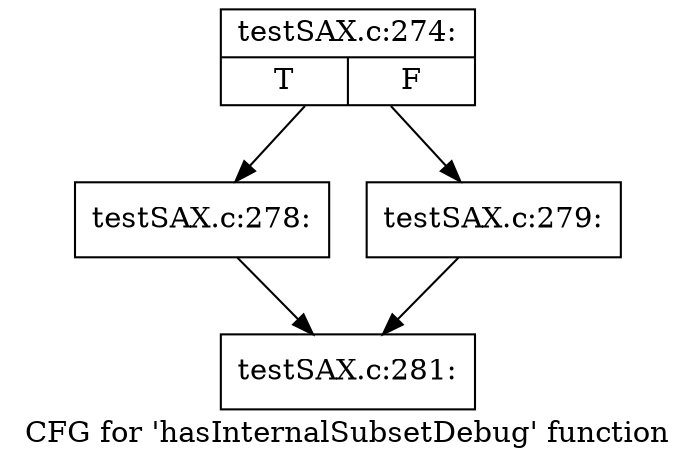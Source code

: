 digraph "CFG for 'hasInternalSubsetDebug' function" {
	label="CFG for 'hasInternalSubsetDebug' function";

	Node0x446cee0 [shape=record,label="{testSAX.c:274:|{<s0>T|<s1>F}}"];
	Node0x446cee0 -> Node0x446dd50;
	Node0x446cee0 -> Node0x446d090;
	Node0x446dd50 [shape=record,label="{testSAX.c:278:}"];
	Node0x446dd50 -> Node0x446dda0;
	Node0x446d090 [shape=record,label="{testSAX.c:279:}"];
	Node0x446d090 -> Node0x446dda0;
	Node0x446dda0 [shape=record,label="{testSAX.c:281:}"];
}
